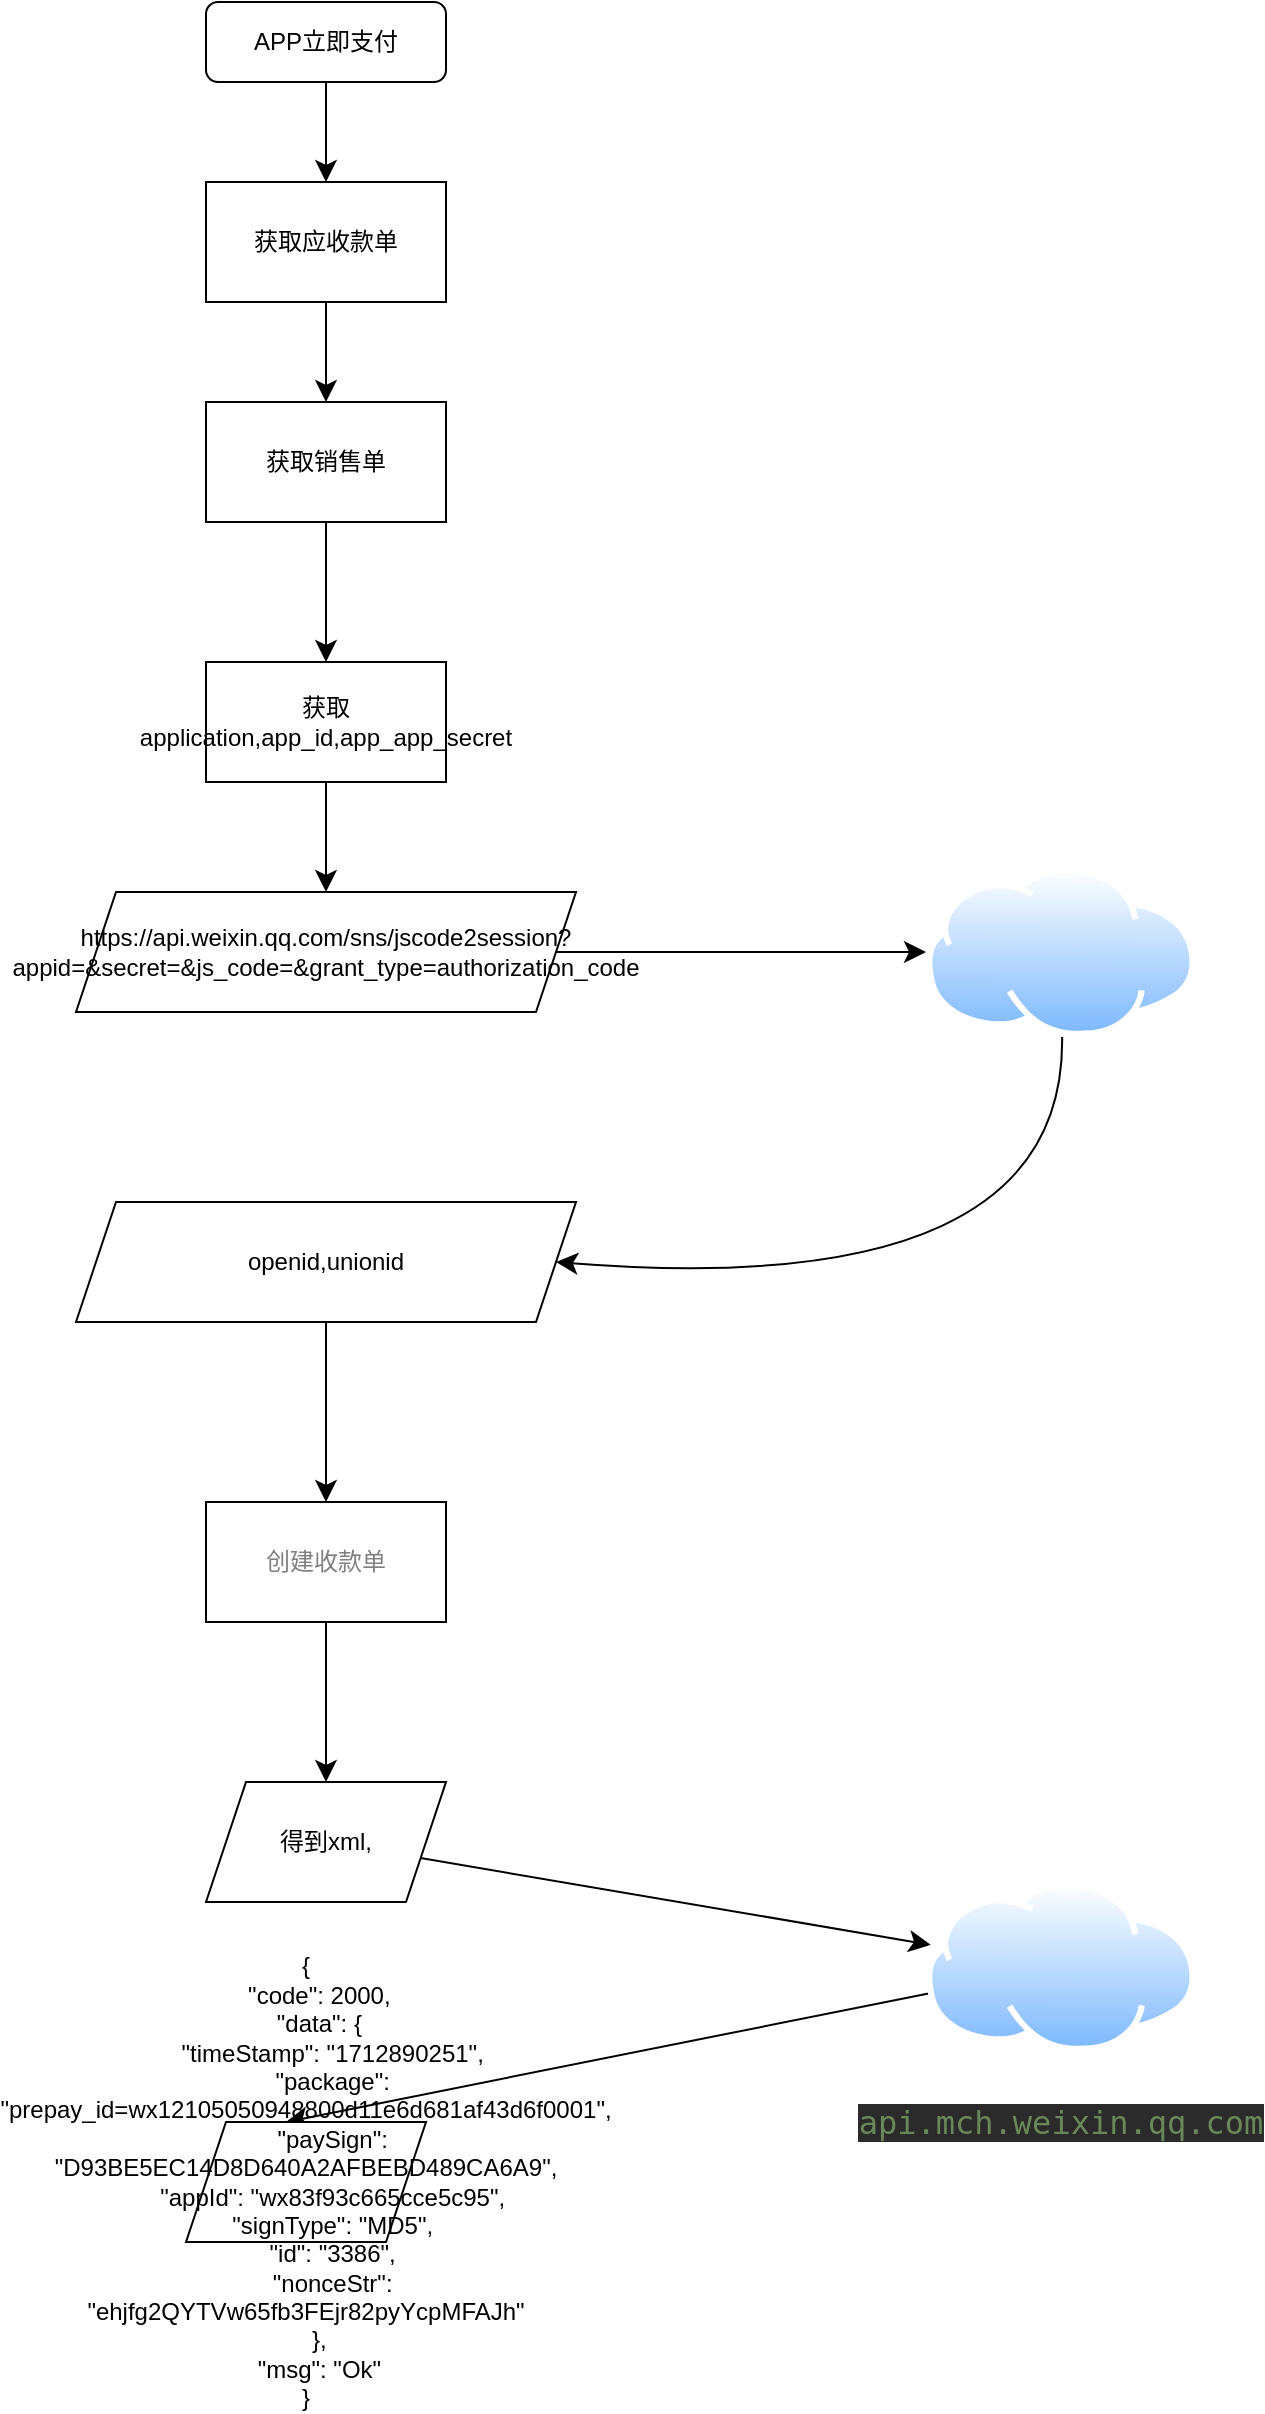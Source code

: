 <mxfile version="24.2.3" type="github">
  <diagram id="C5RBs43oDa-KdzZeNtuy" name="Page-1">
    <mxGraphModel dx="1290" dy="667" grid="1" gridSize="10" guides="1" tooltips="1" connect="1" arrows="1" fold="1" page="1" pageScale="1" pageWidth="827" pageHeight="1169" math="0" shadow="0">
      <root>
        <mxCell id="WIyWlLk6GJQsqaUBKTNV-0" />
        <mxCell id="WIyWlLk6GJQsqaUBKTNV-1" parent="WIyWlLk6GJQsqaUBKTNV-0" />
        <mxCell id="1y8Orct8z2749SvfYEzK-0" style="edgeStyle=none;curved=1;rounded=0;orthogonalLoop=1;jettySize=auto;html=1;fontSize=12;startSize=8;endSize=8;entryX=0.5;entryY=0;entryDx=0;entryDy=0;" parent="WIyWlLk6GJQsqaUBKTNV-1" source="WIyWlLk6GJQsqaUBKTNV-3" target="1y8Orct8z2749SvfYEzK-1" edge="1">
          <mxGeometry relative="1" as="geometry">
            <mxPoint x="220" y="190" as="targetPoint" />
          </mxGeometry>
        </mxCell>
        <mxCell id="WIyWlLk6GJQsqaUBKTNV-3" value="APP立即支付" style="rounded=1;whiteSpace=wrap;html=1;fontSize=12;glass=0;strokeWidth=1;shadow=0;" parent="WIyWlLk6GJQsqaUBKTNV-1" vertex="1">
          <mxGeometry x="160" y="50" width="120" height="40" as="geometry" />
        </mxCell>
        <mxCell id="1y8Orct8z2749SvfYEzK-2" style="edgeStyle=none;curved=1;rounded=0;orthogonalLoop=1;jettySize=auto;html=1;fontSize=12;startSize=8;endSize=8;entryX=0.5;entryY=0;entryDx=0;entryDy=0;" parent="WIyWlLk6GJQsqaUBKTNV-1" source="1y8Orct8z2749SvfYEzK-1" target="1y8Orct8z2749SvfYEzK-3" edge="1">
          <mxGeometry relative="1" as="geometry">
            <mxPoint x="220" y="320" as="targetPoint" />
          </mxGeometry>
        </mxCell>
        <mxCell id="1y8Orct8z2749SvfYEzK-1" value="获取应收款单" style="whiteSpace=wrap;html=1;" parent="WIyWlLk6GJQsqaUBKTNV-1" vertex="1">
          <mxGeometry x="160" y="140" width="120" height="60" as="geometry" />
        </mxCell>
        <mxCell id="1y8Orct8z2749SvfYEzK-5" style="edgeStyle=none;curved=1;rounded=0;orthogonalLoop=1;jettySize=auto;html=1;fontSize=12;startSize=8;endSize=8;entryX=0.5;entryY=0;entryDx=0;entryDy=0;" parent="WIyWlLk6GJQsqaUBKTNV-1" source="1y8Orct8z2749SvfYEzK-3" target="1y8Orct8z2749SvfYEzK-7" edge="1">
          <mxGeometry relative="1" as="geometry">
            <mxPoint x="220" y="360" as="targetPoint" />
          </mxGeometry>
        </mxCell>
        <mxCell id="1y8Orct8z2749SvfYEzK-3" value="获取销售单" style="whiteSpace=wrap;html=1;" parent="WIyWlLk6GJQsqaUBKTNV-1" vertex="1">
          <mxGeometry x="160" y="250" width="120" height="60" as="geometry" />
        </mxCell>
        <mxCell id="N7FMHxOEeVVhwW1TwO1M-1" style="edgeStyle=none;curved=1;rounded=0;orthogonalLoop=1;jettySize=auto;html=1;fontSize=12;startSize=8;endSize=8;entryX=0.5;entryY=0;entryDx=0;entryDy=0;" edge="1" parent="WIyWlLk6GJQsqaUBKTNV-1" source="1y8Orct8z2749SvfYEzK-7" target="N7FMHxOEeVVhwW1TwO1M-2">
          <mxGeometry relative="1" as="geometry">
            <mxPoint x="220" y="490" as="targetPoint" />
          </mxGeometry>
        </mxCell>
        <mxCell id="1y8Orct8z2749SvfYEzK-7" value="获取application,app_id,app_app_secret" style="rounded=0;whiteSpace=wrap;html=1;" parent="WIyWlLk6GJQsqaUBKTNV-1" vertex="1">
          <mxGeometry x="160" y="380" width="120" height="60" as="geometry" />
        </mxCell>
        <mxCell id="N7FMHxOEeVVhwW1TwO1M-6" style="edgeStyle=none;curved=1;rounded=0;orthogonalLoop=1;jettySize=auto;html=1;entryX=1;entryY=0.5;entryDx=0;entryDy=0;fontSize=12;startSize=8;endSize=8;" edge="1" parent="WIyWlLk6GJQsqaUBKTNV-1" source="N7FMHxOEeVVhwW1TwO1M-0" target="N7FMHxOEeVVhwW1TwO1M-5">
          <mxGeometry relative="1" as="geometry">
            <Array as="points">
              <mxPoint x="590" y="700" />
            </Array>
          </mxGeometry>
        </mxCell>
        <mxCell id="N7FMHxOEeVVhwW1TwO1M-0" value="" style="image;aspect=fixed;perimeter=ellipsePerimeter;html=1;align=center;shadow=0;dashed=0;spacingTop=3;image=img/lib/active_directory/internet_cloud.svg;" vertex="1" parent="WIyWlLk6GJQsqaUBKTNV-1">
          <mxGeometry x="520" y="482.5" width="134.92" height="85" as="geometry" />
        </mxCell>
        <mxCell id="N7FMHxOEeVVhwW1TwO1M-3" style="edgeStyle=none;curved=1;rounded=0;orthogonalLoop=1;jettySize=auto;html=1;fontSize=12;startSize=8;endSize=8;" edge="1" parent="WIyWlLk6GJQsqaUBKTNV-1" source="N7FMHxOEeVVhwW1TwO1M-2" target="N7FMHxOEeVVhwW1TwO1M-0">
          <mxGeometry relative="1" as="geometry" />
        </mxCell>
        <mxCell id="N7FMHxOEeVVhwW1TwO1M-2" value="https://api.weixin.qq.com/sns/jscode2session?appid=&amp;amp;secret=&amp;amp;js_code=&amp;amp;grant_type=authorization_code" style="shape=parallelogram;perimeter=parallelogramPerimeter;whiteSpace=wrap;html=1;fixedSize=1;" vertex="1" parent="WIyWlLk6GJQsqaUBKTNV-1">
          <mxGeometry x="95" y="495" width="250" height="60" as="geometry" />
        </mxCell>
        <mxCell id="N7FMHxOEeVVhwW1TwO1M-7" style="edgeStyle=none;curved=1;rounded=0;orthogonalLoop=1;jettySize=auto;html=1;fontSize=12;startSize=8;endSize=8;" edge="1" parent="WIyWlLk6GJQsqaUBKTNV-1" source="N7FMHxOEeVVhwW1TwO1M-5">
          <mxGeometry relative="1" as="geometry">
            <mxPoint x="220" y="800" as="targetPoint" />
          </mxGeometry>
        </mxCell>
        <mxCell id="N7FMHxOEeVVhwW1TwO1M-5" value="openid,unionid" style="shape=parallelogram;perimeter=parallelogramPerimeter;whiteSpace=wrap;html=1;fixedSize=1;" vertex="1" parent="WIyWlLk6GJQsqaUBKTNV-1">
          <mxGeometry x="95" y="650" width="250" height="60" as="geometry" />
        </mxCell>
        <mxCell id="N7FMHxOEeVVhwW1TwO1M-10" style="edgeStyle=none;curved=1;rounded=0;orthogonalLoop=1;jettySize=auto;html=1;fontSize=12;startSize=8;endSize=8;" edge="1" parent="WIyWlLk6GJQsqaUBKTNV-1" source="N7FMHxOEeVVhwW1TwO1M-8">
          <mxGeometry relative="1" as="geometry">
            <mxPoint x="220" y="940" as="targetPoint" />
          </mxGeometry>
        </mxCell>
        <mxCell id="N7FMHxOEeVVhwW1TwO1M-8" value="&lt;font color=&quot;#808080&quot;&gt;创建收款单&lt;/font&gt;" style="rounded=0;whiteSpace=wrap;html=1;" vertex="1" parent="WIyWlLk6GJQsqaUBKTNV-1">
          <mxGeometry x="160" y="800" width="120" height="60" as="geometry" />
        </mxCell>
        <mxCell id="N7FMHxOEeVVhwW1TwO1M-13" style="edgeStyle=none;curved=1;rounded=0;orthogonalLoop=1;jettySize=auto;html=1;fontSize=12;startSize=8;endSize=8;" edge="1" parent="WIyWlLk6GJQsqaUBKTNV-1" source="N7FMHxOEeVVhwW1TwO1M-11" target="N7FMHxOEeVVhwW1TwO1M-12">
          <mxGeometry relative="1" as="geometry" />
        </mxCell>
        <mxCell id="N7FMHxOEeVVhwW1TwO1M-11" value="得到xml," style="shape=parallelogram;perimeter=parallelogramPerimeter;whiteSpace=wrap;html=1;fixedSize=1;" vertex="1" parent="WIyWlLk6GJQsqaUBKTNV-1">
          <mxGeometry x="160" y="940" width="120" height="60" as="geometry" />
        </mxCell>
        <mxCell id="N7FMHxOEeVVhwW1TwO1M-14" style="edgeStyle=none;curved=1;rounded=0;orthogonalLoop=1;jettySize=auto;html=1;fontSize=12;startSize=8;endSize=8;" edge="1" parent="WIyWlLk6GJQsqaUBKTNV-1" source="N7FMHxOEeVVhwW1TwO1M-12">
          <mxGeometry relative="1" as="geometry">
            <mxPoint x="200" y="1110" as="targetPoint" />
          </mxGeometry>
        </mxCell>
        <mxCell id="N7FMHxOEeVVhwW1TwO1M-12" value="&lt;pre style=&quot;background-color:#2b2b2b;color:#a9b7c6;font-family:&#39;JetBrains Mono&#39;,monospace;font-size:12.0pt;&quot;&gt;&lt;span style=&quot;color:#6a8759;&quot;&gt;api.mch.weixin.qq.com&lt;/span&gt;&lt;/pre&gt;" style="image;aspect=fixed;perimeter=ellipsePerimeter;html=1;align=center;shadow=0;dashed=0;spacingTop=3;image=img/lib/active_directory/internet_cloud.svg;" vertex="1" parent="WIyWlLk6GJQsqaUBKTNV-1">
          <mxGeometry x="520" y="990" width="134.92" height="85" as="geometry" />
        </mxCell>
        <mxCell id="N7FMHxOEeVVhwW1TwO1M-15" value="&lt;div&gt;{&lt;/div&gt;&lt;div&gt;&amp;nbsp; &amp;nbsp; &quot;code&quot;: 2000,&lt;/div&gt;&lt;div&gt;&amp;nbsp; &amp;nbsp; &quot;data&quot;: {&lt;/div&gt;&lt;div&gt;&amp;nbsp; &amp;nbsp; &amp;nbsp; &amp;nbsp; &quot;timeStamp&quot;: &quot;1712890251&quot;,&lt;/div&gt;&lt;div&gt;&amp;nbsp; &amp;nbsp; &amp;nbsp; &amp;nbsp; &quot;package&quot;: &quot;prepay_id=wx12105050948800d11e6d681af43d6f0001&quot;,&lt;/div&gt;&lt;div&gt;&amp;nbsp; &amp;nbsp; &amp;nbsp; &amp;nbsp; &quot;paySign&quot;: &quot;D93BE5EC14D8D640A2AFBEBD489CA6A9&quot;,&lt;/div&gt;&lt;div&gt;&amp;nbsp; &amp;nbsp; &amp;nbsp; &amp;nbsp; &quot;appId&quot;: &quot;wx83f93c665cce5c95&quot;,&lt;/div&gt;&lt;div&gt;&amp;nbsp; &amp;nbsp; &amp;nbsp; &amp;nbsp; &quot;signType&quot;: &quot;MD5&quot;,&lt;/div&gt;&lt;div&gt;&amp;nbsp; &amp;nbsp; &amp;nbsp; &amp;nbsp; &quot;id&quot;: &quot;3386&quot;,&lt;/div&gt;&lt;div&gt;&amp;nbsp; &amp;nbsp; &amp;nbsp; &amp;nbsp; &quot;nonceStr&quot;: &quot;ehjfg2QYTVw65fb3FEjr82pyYcpMFAJh&quot;&lt;/div&gt;&lt;div&gt;&amp;nbsp; &amp;nbsp; },&lt;/div&gt;&lt;div&gt;&amp;nbsp; &amp;nbsp; &quot;msg&quot;: &quot;Ok&quot;&lt;/div&gt;&lt;div&gt;}&lt;/div&gt;" style="shape=parallelogram;perimeter=parallelogramPerimeter;whiteSpace=wrap;html=1;fixedSize=1;" vertex="1" parent="WIyWlLk6GJQsqaUBKTNV-1">
          <mxGeometry x="150" y="1110" width="120" height="60" as="geometry" />
        </mxCell>
      </root>
    </mxGraphModel>
  </diagram>
</mxfile>
